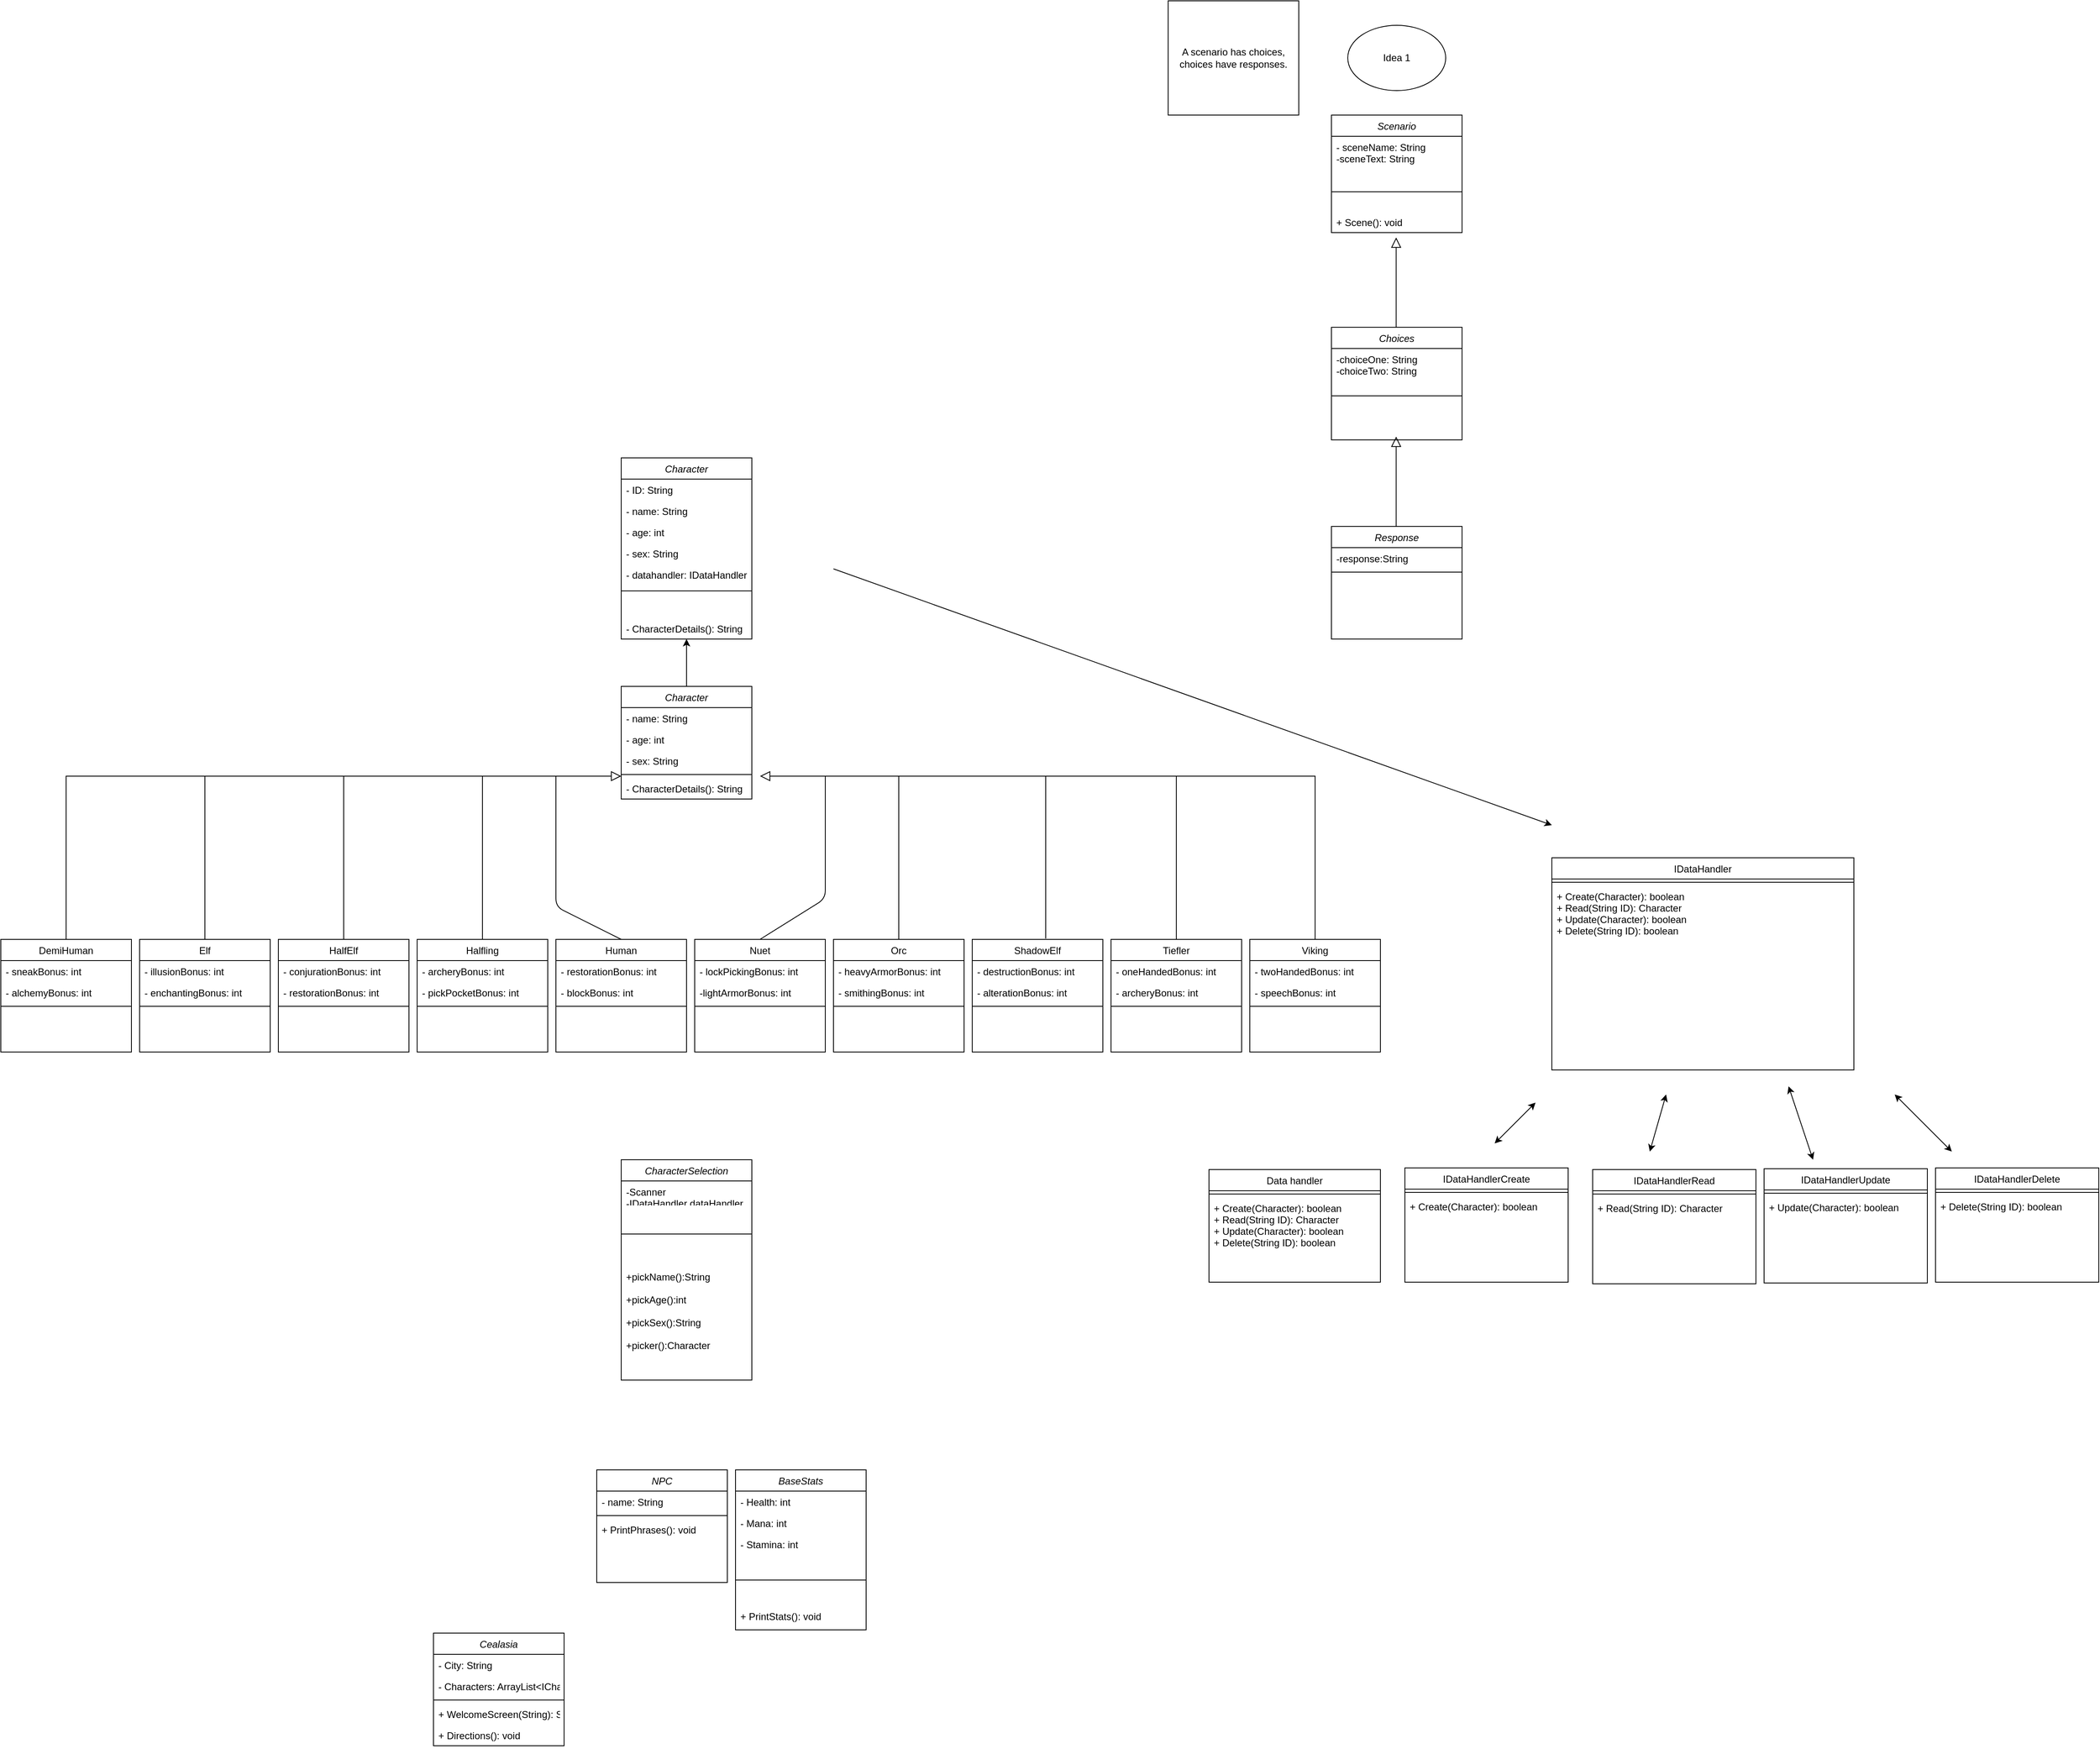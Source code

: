 <mxfile version="15.0.4" type="device"><diagram id="C5RBs43oDa-KdzZeNtuy" name="Page-1"><mxGraphModel dx="1773" dy="2984" grid="1" gridSize="10" guides="1" tooltips="1" connect="1" arrows="1" fold="1" page="1" pageScale="1" pageWidth="827" pageHeight="1169" math="0" shadow="0"><root><mxCell id="WIyWlLk6GJQsqaUBKTNV-0"/><mxCell id="WIyWlLk6GJQsqaUBKTNV-1" parent="WIyWlLk6GJQsqaUBKTNV-0"/><mxCell id="_zuGs2Rnu-nod5bPhHAP-18" value="" style="edgeStyle=orthogonalEdgeStyle;rounded=0;orthogonalLoop=1;jettySize=auto;html=1;" parent="WIyWlLk6GJQsqaUBKTNV-1" source="zkfFHV4jXpPFQw0GAbJ--0" target="_zuGs2Rnu-nod5bPhHAP-12" edge="1"><mxGeometry relative="1" as="geometry"/></mxCell><mxCell id="zkfFHV4jXpPFQw0GAbJ--0" value="Character" style="swimlane;fontStyle=2;align=center;verticalAlign=top;childLayout=stackLayout;horizontal=1;startSize=26;horizontalStack=0;resizeParent=1;resizeLast=0;collapsible=1;marginBottom=0;rounded=0;shadow=0;strokeWidth=1;" parent="WIyWlLk6GJQsqaUBKTNV-1" vertex="1"><mxGeometry y="-420" width="160" height="138" as="geometry"><mxRectangle x="230" y="140" width="160" height="26" as="alternateBounds"/></mxGeometry></mxCell><mxCell id="zkfFHV4jXpPFQw0GAbJ--1" value="- name: String" style="text;align=left;verticalAlign=top;spacingLeft=4;spacingRight=4;overflow=hidden;rotatable=0;points=[[0,0.5],[1,0.5]];portConstraint=eastwest;" parent="zkfFHV4jXpPFQw0GAbJ--0" vertex="1"><mxGeometry y="26" width="160" height="26" as="geometry"/></mxCell><mxCell id="zkfFHV4jXpPFQw0GAbJ--2" value="- age: int" style="text;align=left;verticalAlign=top;spacingLeft=4;spacingRight=4;overflow=hidden;rotatable=0;points=[[0,0.5],[1,0.5]];portConstraint=eastwest;rounded=0;shadow=0;html=0;" parent="zkfFHV4jXpPFQw0GAbJ--0" vertex="1"><mxGeometry y="52" width="160" height="26" as="geometry"/></mxCell><mxCell id="zkfFHV4jXpPFQw0GAbJ--3" value="- sex: String" style="text;align=left;verticalAlign=top;spacingLeft=4;spacingRight=4;overflow=hidden;rotatable=0;points=[[0,0.5],[1,0.5]];portConstraint=eastwest;rounded=0;shadow=0;html=0;" parent="zkfFHV4jXpPFQw0GAbJ--0" vertex="1"><mxGeometry y="78" width="160" height="26" as="geometry"/></mxCell><mxCell id="zkfFHV4jXpPFQw0GAbJ--4" value="" style="line;html=1;strokeWidth=1;align=left;verticalAlign=middle;spacingTop=-1;spacingLeft=3;spacingRight=3;rotatable=0;labelPosition=right;points=[];portConstraint=eastwest;" parent="zkfFHV4jXpPFQw0GAbJ--0" vertex="1"><mxGeometry y="104" width="160" height="8" as="geometry"/></mxCell><mxCell id="zkfFHV4jXpPFQw0GAbJ--5" value="- CharacterDetails(): String" style="text;align=left;verticalAlign=top;spacingLeft=4;spacingRight=4;overflow=hidden;rotatable=0;points=[[0,0.5],[1,0.5]];portConstraint=eastwest;" parent="zkfFHV4jXpPFQw0GAbJ--0" vertex="1"><mxGeometry y="112" width="160" height="26" as="geometry"/></mxCell><mxCell id="zkfFHV4jXpPFQw0GAbJ--6" value="DemiHuman" style="swimlane;fontStyle=0;align=center;verticalAlign=top;childLayout=stackLayout;horizontal=1;startSize=26;horizontalStack=0;resizeParent=1;resizeLast=0;collapsible=1;marginBottom=0;rounded=0;shadow=0;strokeWidth=1;" parent="WIyWlLk6GJQsqaUBKTNV-1" vertex="1"><mxGeometry x="-760" y="-110" width="160" height="138" as="geometry"><mxRectangle x="130" y="380" width="160" height="26" as="alternateBounds"/></mxGeometry></mxCell><mxCell id="zkfFHV4jXpPFQw0GAbJ--7" value="- sneakBonus: int" style="text;align=left;verticalAlign=top;spacingLeft=4;spacingRight=4;overflow=hidden;rotatable=0;points=[[0,0.5],[1,0.5]];portConstraint=eastwest;" parent="zkfFHV4jXpPFQw0GAbJ--6" vertex="1"><mxGeometry y="26" width="160" height="26" as="geometry"/></mxCell><mxCell id="zkfFHV4jXpPFQw0GAbJ--8" value="- alchemyBonus: int" style="text;align=left;verticalAlign=top;spacingLeft=4;spacingRight=4;overflow=hidden;rotatable=0;points=[[0,0.5],[1,0.5]];portConstraint=eastwest;rounded=0;shadow=0;html=0;" parent="zkfFHV4jXpPFQw0GAbJ--6" vertex="1"><mxGeometry y="52" width="160" height="26" as="geometry"/></mxCell><mxCell id="zkfFHV4jXpPFQw0GAbJ--9" value="" style="line;html=1;strokeWidth=1;align=left;verticalAlign=middle;spacingTop=-1;spacingLeft=3;spacingRight=3;rotatable=0;labelPosition=right;points=[];portConstraint=eastwest;" parent="zkfFHV4jXpPFQw0GAbJ--6" vertex="1"><mxGeometry y="78" width="160" height="8" as="geometry"/></mxCell><mxCell id="zkfFHV4jXpPFQw0GAbJ--12" value="" style="endArrow=block;endSize=10;endFill=0;shadow=0;strokeWidth=1;rounded=0;edgeStyle=elbowEdgeStyle;elbow=vertical;" parent="WIyWlLk6GJQsqaUBKTNV-1" source="zkfFHV4jXpPFQw0GAbJ--6" target="zkfFHV4jXpPFQw0GAbJ--0" edge="1"><mxGeometry width="160" relative="1" as="geometry"><mxPoint x="200" y="203" as="sourcePoint"/><mxPoint x="200" y="203" as="targetPoint"/><Array as="points"><mxPoint x="-480" y="-310"/><mxPoint x="50" y="280"/></Array></mxGeometry></mxCell><mxCell id="fjWB2XZVR1EdfDrwkpUX-0" value="Elf" style="swimlane;fontStyle=0;align=center;verticalAlign=top;childLayout=stackLayout;horizontal=1;startSize=26;horizontalStack=0;resizeParent=1;resizeLast=0;collapsible=1;marginBottom=0;rounded=0;shadow=0;strokeWidth=1;" parent="WIyWlLk6GJQsqaUBKTNV-1" vertex="1"><mxGeometry x="-590" y="-110" width="160" height="138" as="geometry"><mxRectangle x="-590" y="-110" width="160" height="26" as="alternateBounds"/></mxGeometry></mxCell><mxCell id="fjWB2XZVR1EdfDrwkpUX-1" value="- illusionBonus: int" style="text;align=left;verticalAlign=top;spacingLeft=4;spacingRight=4;overflow=hidden;rotatable=0;points=[[0,0.5],[1,0.5]];portConstraint=eastwest;" parent="fjWB2XZVR1EdfDrwkpUX-0" vertex="1"><mxGeometry y="26" width="160" height="26" as="geometry"/></mxCell><mxCell id="fjWB2XZVR1EdfDrwkpUX-2" value="- enchantingBonus: int" style="text;align=left;verticalAlign=top;spacingLeft=4;spacingRight=4;overflow=hidden;rotatable=0;points=[[0,0.5],[1,0.5]];portConstraint=eastwest;rounded=0;shadow=0;html=0;" parent="fjWB2XZVR1EdfDrwkpUX-0" vertex="1"><mxGeometry y="52" width="160" height="26" as="geometry"/></mxCell><mxCell id="fjWB2XZVR1EdfDrwkpUX-3" value="" style="line;html=1;strokeWidth=1;align=left;verticalAlign=middle;spacingTop=-1;spacingLeft=3;spacingRight=3;rotatable=0;labelPosition=right;points=[];portConstraint=eastwest;" parent="fjWB2XZVR1EdfDrwkpUX-0" vertex="1"><mxGeometry y="78" width="160" height="8" as="geometry"/></mxCell><mxCell id="fjWB2XZVR1EdfDrwkpUX-9" value="HalfElf" style="swimlane;fontStyle=0;align=center;verticalAlign=top;childLayout=stackLayout;horizontal=1;startSize=26;horizontalStack=0;resizeParent=1;resizeLast=0;collapsible=1;marginBottom=0;rounded=0;shadow=0;strokeWidth=1;" parent="WIyWlLk6GJQsqaUBKTNV-1" vertex="1"><mxGeometry x="-420" y="-110" width="160" height="138" as="geometry"><mxRectangle x="130" y="380" width="160" height="26" as="alternateBounds"/></mxGeometry></mxCell><mxCell id="fjWB2XZVR1EdfDrwkpUX-10" value="- conjurationBonus: int" style="text;align=left;verticalAlign=top;spacingLeft=4;spacingRight=4;overflow=hidden;rotatable=0;points=[[0,0.5],[1,0.5]];portConstraint=eastwest;" parent="fjWB2XZVR1EdfDrwkpUX-9" vertex="1"><mxGeometry y="26" width="160" height="26" as="geometry"/></mxCell><mxCell id="fjWB2XZVR1EdfDrwkpUX-11" value="- restorationBonus: int" style="text;align=left;verticalAlign=top;spacingLeft=4;spacingRight=4;overflow=hidden;rotatable=0;points=[[0,0.5],[1,0.5]];portConstraint=eastwest;rounded=0;shadow=0;html=0;" parent="fjWB2XZVR1EdfDrwkpUX-9" vertex="1"><mxGeometry y="52" width="160" height="26" as="geometry"/></mxCell><mxCell id="fjWB2XZVR1EdfDrwkpUX-12" value="" style="line;html=1;strokeWidth=1;align=left;verticalAlign=middle;spacingTop=-1;spacingLeft=3;spacingRight=3;rotatable=0;labelPosition=right;points=[];portConstraint=eastwest;" parent="fjWB2XZVR1EdfDrwkpUX-9" vertex="1"><mxGeometry y="78" width="160" height="8" as="geometry"/></mxCell><mxCell id="fjWB2XZVR1EdfDrwkpUX-15" value="Halfling" style="swimlane;fontStyle=0;align=center;verticalAlign=top;childLayout=stackLayout;horizontal=1;startSize=26;horizontalStack=0;resizeParent=1;resizeLast=0;collapsible=1;marginBottom=0;rounded=0;shadow=0;strokeWidth=1;" parent="WIyWlLk6GJQsqaUBKTNV-1" vertex="1"><mxGeometry x="-250" y="-110" width="160" height="138" as="geometry"><mxRectangle x="130" y="380" width="160" height="26" as="alternateBounds"/></mxGeometry></mxCell><mxCell id="fjWB2XZVR1EdfDrwkpUX-16" value="- archeryBonus: int" style="text;align=left;verticalAlign=top;spacingLeft=4;spacingRight=4;overflow=hidden;rotatable=0;points=[[0,0.5],[1,0.5]];portConstraint=eastwest;" parent="fjWB2XZVR1EdfDrwkpUX-15" vertex="1"><mxGeometry y="26" width="160" height="26" as="geometry"/></mxCell><mxCell id="fjWB2XZVR1EdfDrwkpUX-17" value="- pickPocketBonus: int" style="text;align=left;verticalAlign=top;spacingLeft=4;spacingRight=4;overflow=hidden;rotatable=0;points=[[0,0.5],[1,0.5]];portConstraint=eastwest;rounded=0;shadow=0;html=0;" parent="fjWB2XZVR1EdfDrwkpUX-15" vertex="1"><mxGeometry y="52" width="160" height="26" as="geometry"/></mxCell><mxCell id="fjWB2XZVR1EdfDrwkpUX-18" value="" style="line;html=1;strokeWidth=1;align=left;verticalAlign=middle;spacingTop=-1;spacingLeft=3;spacingRight=3;rotatable=0;labelPosition=right;points=[];portConstraint=eastwest;" parent="fjWB2XZVR1EdfDrwkpUX-15" vertex="1"><mxGeometry y="78" width="160" height="8" as="geometry"/></mxCell><mxCell id="fjWB2XZVR1EdfDrwkpUX-21" value="Human" style="swimlane;fontStyle=0;align=center;verticalAlign=top;childLayout=stackLayout;horizontal=1;startSize=26;horizontalStack=0;resizeParent=1;resizeLast=0;collapsible=1;marginBottom=0;rounded=0;shadow=0;strokeWidth=1;" parent="WIyWlLk6GJQsqaUBKTNV-1" vertex="1"><mxGeometry x="-80" y="-110" width="160" height="138" as="geometry"><mxRectangle x="130" y="380" width="160" height="26" as="alternateBounds"/></mxGeometry></mxCell><mxCell id="fjWB2XZVR1EdfDrwkpUX-22" value="- restorationBonus: int" style="text;align=left;verticalAlign=top;spacingLeft=4;spacingRight=4;overflow=hidden;rotatable=0;points=[[0,0.5],[1,0.5]];portConstraint=eastwest;" parent="fjWB2XZVR1EdfDrwkpUX-21" vertex="1"><mxGeometry y="26" width="160" height="26" as="geometry"/></mxCell><mxCell id="fjWB2XZVR1EdfDrwkpUX-23" value="- blockBonus: int" style="text;align=left;verticalAlign=top;spacingLeft=4;spacingRight=4;overflow=hidden;rotatable=0;points=[[0,0.5],[1,0.5]];portConstraint=eastwest;rounded=0;shadow=0;html=0;" parent="fjWB2XZVR1EdfDrwkpUX-21" vertex="1"><mxGeometry y="52" width="160" height="26" as="geometry"/></mxCell><mxCell id="fjWB2XZVR1EdfDrwkpUX-24" value="" style="line;html=1;strokeWidth=1;align=left;verticalAlign=middle;spacingTop=-1;spacingLeft=3;spacingRight=3;rotatable=0;labelPosition=right;points=[];portConstraint=eastwest;" parent="fjWB2XZVR1EdfDrwkpUX-21" vertex="1"><mxGeometry y="78" width="160" height="8" as="geometry"/></mxCell><mxCell id="fjWB2XZVR1EdfDrwkpUX-27" value="Nuet" style="swimlane;fontStyle=0;align=center;verticalAlign=top;childLayout=stackLayout;horizontal=1;startSize=26;horizontalStack=0;resizeParent=1;resizeLast=0;collapsible=1;marginBottom=0;rounded=0;shadow=0;strokeWidth=1;" parent="WIyWlLk6GJQsqaUBKTNV-1" vertex="1"><mxGeometry x="90" y="-110" width="160" height="138" as="geometry"><mxRectangle x="130" y="380" width="160" height="26" as="alternateBounds"/></mxGeometry></mxCell><mxCell id="fjWB2XZVR1EdfDrwkpUX-28" value="- lockPickingBonus: int" style="text;align=left;verticalAlign=top;spacingLeft=4;spacingRight=4;overflow=hidden;rotatable=0;points=[[0,0.5],[1,0.5]];portConstraint=eastwest;" parent="fjWB2XZVR1EdfDrwkpUX-27" vertex="1"><mxGeometry y="26" width="160" height="26" as="geometry"/></mxCell><mxCell id="fjWB2XZVR1EdfDrwkpUX-29" value="-lightArmorBonus: int" style="text;align=left;verticalAlign=top;spacingLeft=4;spacingRight=4;overflow=hidden;rotatable=0;points=[[0,0.5],[1,0.5]];portConstraint=eastwest;rounded=0;shadow=0;html=0;" parent="fjWB2XZVR1EdfDrwkpUX-27" vertex="1"><mxGeometry y="52" width="160" height="26" as="geometry"/></mxCell><mxCell id="fjWB2XZVR1EdfDrwkpUX-30" value="" style="line;html=1;strokeWidth=1;align=left;verticalAlign=middle;spacingTop=-1;spacingLeft=3;spacingRight=3;rotatable=0;labelPosition=right;points=[];portConstraint=eastwest;" parent="fjWB2XZVR1EdfDrwkpUX-27" vertex="1"><mxGeometry y="78" width="160" height="8" as="geometry"/></mxCell><mxCell id="fjWB2XZVR1EdfDrwkpUX-33" value="Orc" style="swimlane;fontStyle=0;align=center;verticalAlign=top;childLayout=stackLayout;horizontal=1;startSize=26;horizontalStack=0;resizeParent=1;resizeLast=0;collapsible=1;marginBottom=0;rounded=0;shadow=0;strokeWidth=1;" parent="WIyWlLk6GJQsqaUBKTNV-1" vertex="1"><mxGeometry x="260" y="-110" width="160" height="138" as="geometry"><mxRectangle x="130" y="380" width="160" height="26" as="alternateBounds"/></mxGeometry></mxCell><mxCell id="fjWB2XZVR1EdfDrwkpUX-34" value="- heavyArmorBonus: int" style="text;align=left;verticalAlign=top;spacingLeft=4;spacingRight=4;overflow=hidden;rotatable=0;points=[[0,0.5],[1,0.5]];portConstraint=eastwest;" parent="fjWB2XZVR1EdfDrwkpUX-33" vertex="1"><mxGeometry y="26" width="160" height="26" as="geometry"/></mxCell><mxCell id="fjWB2XZVR1EdfDrwkpUX-35" value="- smithingBonus: int" style="text;align=left;verticalAlign=top;spacingLeft=4;spacingRight=4;overflow=hidden;rotatable=0;points=[[0,0.5],[1,0.5]];portConstraint=eastwest;rounded=0;shadow=0;html=0;" parent="fjWB2XZVR1EdfDrwkpUX-33" vertex="1"><mxGeometry y="52" width="160" height="26" as="geometry"/></mxCell><mxCell id="fjWB2XZVR1EdfDrwkpUX-36" value="" style="line;html=1;strokeWidth=1;align=left;verticalAlign=middle;spacingTop=-1;spacingLeft=3;spacingRight=3;rotatable=0;labelPosition=right;points=[];portConstraint=eastwest;" parent="fjWB2XZVR1EdfDrwkpUX-33" vertex="1"><mxGeometry y="78" width="160" height="8" as="geometry"/></mxCell><mxCell id="fjWB2XZVR1EdfDrwkpUX-39" value="ShadowElf" style="swimlane;fontStyle=0;align=center;verticalAlign=top;childLayout=stackLayout;horizontal=1;startSize=26;horizontalStack=0;resizeParent=1;resizeLast=0;collapsible=1;marginBottom=0;rounded=0;shadow=0;strokeWidth=1;" parent="WIyWlLk6GJQsqaUBKTNV-1" vertex="1"><mxGeometry x="430" y="-110" width="160" height="138" as="geometry"><mxRectangle x="130" y="380" width="160" height="26" as="alternateBounds"/></mxGeometry></mxCell><mxCell id="fjWB2XZVR1EdfDrwkpUX-40" value="- destructionBonus: int" style="text;align=left;verticalAlign=top;spacingLeft=4;spacingRight=4;overflow=hidden;rotatable=0;points=[[0,0.5],[1,0.5]];portConstraint=eastwest;" parent="fjWB2XZVR1EdfDrwkpUX-39" vertex="1"><mxGeometry y="26" width="160" height="26" as="geometry"/></mxCell><mxCell id="fjWB2XZVR1EdfDrwkpUX-41" value="- alterationBonus: int" style="text;align=left;verticalAlign=top;spacingLeft=4;spacingRight=4;overflow=hidden;rotatable=0;points=[[0,0.5],[1,0.5]];portConstraint=eastwest;rounded=0;shadow=0;html=0;" parent="fjWB2XZVR1EdfDrwkpUX-39" vertex="1"><mxGeometry y="52" width="160" height="26" as="geometry"/></mxCell><mxCell id="fjWB2XZVR1EdfDrwkpUX-42" value="" style="line;html=1;strokeWidth=1;align=left;verticalAlign=middle;spacingTop=-1;spacingLeft=3;spacingRight=3;rotatable=0;labelPosition=right;points=[];portConstraint=eastwest;" parent="fjWB2XZVR1EdfDrwkpUX-39" vertex="1"><mxGeometry y="78" width="160" height="8" as="geometry"/></mxCell><mxCell id="fjWB2XZVR1EdfDrwkpUX-45" value="Tiefler" style="swimlane;fontStyle=0;align=center;verticalAlign=top;childLayout=stackLayout;horizontal=1;startSize=26;horizontalStack=0;resizeParent=1;resizeLast=0;collapsible=1;marginBottom=0;rounded=0;shadow=0;strokeWidth=1;" parent="WIyWlLk6GJQsqaUBKTNV-1" vertex="1"><mxGeometry x="600" y="-110" width="160" height="138" as="geometry"><mxRectangle x="130" y="380" width="160" height="26" as="alternateBounds"/></mxGeometry></mxCell><mxCell id="fjWB2XZVR1EdfDrwkpUX-46" value="- oneHandedBonus: int" style="text;align=left;verticalAlign=top;spacingLeft=4;spacingRight=4;overflow=hidden;rotatable=0;points=[[0,0.5],[1,0.5]];portConstraint=eastwest;" parent="fjWB2XZVR1EdfDrwkpUX-45" vertex="1"><mxGeometry y="26" width="160" height="26" as="geometry"/></mxCell><mxCell id="fjWB2XZVR1EdfDrwkpUX-47" value="- archeryBonus: int" style="text;align=left;verticalAlign=top;spacingLeft=4;spacingRight=4;overflow=hidden;rotatable=0;points=[[0,0.5],[1,0.5]];portConstraint=eastwest;rounded=0;shadow=0;html=0;" parent="fjWB2XZVR1EdfDrwkpUX-45" vertex="1"><mxGeometry y="52" width="160" height="26" as="geometry"/></mxCell><mxCell id="fjWB2XZVR1EdfDrwkpUX-48" value="" style="line;html=1;strokeWidth=1;align=left;verticalAlign=middle;spacingTop=-1;spacingLeft=3;spacingRight=3;rotatable=0;labelPosition=right;points=[];portConstraint=eastwest;" parent="fjWB2XZVR1EdfDrwkpUX-45" vertex="1"><mxGeometry y="78" width="160" height="8" as="geometry"/></mxCell><mxCell id="fjWB2XZVR1EdfDrwkpUX-51" value="Viking" style="swimlane;fontStyle=0;align=center;verticalAlign=top;childLayout=stackLayout;horizontal=1;startSize=26;horizontalStack=0;resizeParent=1;resizeLast=0;collapsible=1;marginBottom=0;rounded=0;shadow=0;strokeWidth=1;" parent="WIyWlLk6GJQsqaUBKTNV-1" vertex="1"><mxGeometry x="770" y="-110" width="160" height="138" as="geometry"><mxRectangle x="130" y="380" width="160" height="26" as="alternateBounds"/></mxGeometry></mxCell><mxCell id="fjWB2XZVR1EdfDrwkpUX-52" value="- twoHandedBonus: int" style="text;align=left;verticalAlign=top;spacingLeft=4;spacingRight=4;overflow=hidden;rotatable=0;points=[[0,0.5],[1,0.5]];portConstraint=eastwest;" parent="fjWB2XZVR1EdfDrwkpUX-51" vertex="1"><mxGeometry y="26" width="160" height="26" as="geometry"/></mxCell><mxCell id="fjWB2XZVR1EdfDrwkpUX-53" value="- speechBonus: int" style="text;align=left;verticalAlign=top;spacingLeft=4;spacingRight=4;overflow=hidden;rotatable=0;points=[[0,0.5],[1,0.5]];portConstraint=eastwest;rounded=0;shadow=0;html=0;" parent="fjWB2XZVR1EdfDrwkpUX-51" vertex="1"><mxGeometry y="52" width="160" height="26" as="geometry"/></mxCell><mxCell id="fjWB2XZVR1EdfDrwkpUX-54" value="" style="line;html=1;strokeWidth=1;align=left;verticalAlign=middle;spacingTop=-1;spacingLeft=3;spacingRight=3;rotatable=0;labelPosition=right;points=[];portConstraint=eastwest;" parent="fjWB2XZVR1EdfDrwkpUX-51" vertex="1"><mxGeometry y="78" width="160" height="8" as="geometry"/></mxCell><mxCell id="fjWB2XZVR1EdfDrwkpUX-57" value="" style="endArrow=block;endSize=10;endFill=0;shadow=0;strokeWidth=1;rounded=0;edgeStyle=elbowEdgeStyle;elbow=vertical;" parent="WIyWlLk6GJQsqaUBKTNV-1" edge="1"><mxGeometry width="160" relative="1" as="geometry"><mxPoint x="850" y="-110" as="sourcePoint"/><mxPoint x="170" y="-310" as="targetPoint"/><Array as="points"><mxPoint x="1050" y="-310"/><mxPoint x="1580" y="280"/></Array></mxGeometry></mxCell><mxCell id="fjWB2XZVR1EdfDrwkpUX-62" value="" style="endArrow=none;html=1;exitX=0.5;exitY=0;exitDx=0;exitDy=0;" parent="WIyWlLk6GJQsqaUBKTNV-1" source="fjWB2XZVR1EdfDrwkpUX-0" edge="1"><mxGeometry width="50" height="50" relative="1" as="geometry"><mxPoint x="-250" y="-180" as="sourcePoint"/><mxPoint x="-510" y="-310" as="targetPoint"/></mxGeometry></mxCell><mxCell id="fjWB2XZVR1EdfDrwkpUX-63" value="" style="endArrow=none;html=1;exitX=0.5;exitY=0;exitDx=0;exitDy=0;" parent="WIyWlLk6GJQsqaUBKTNV-1" source="fjWB2XZVR1EdfDrwkpUX-9" edge="1"><mxGeometry width="50" height="50" relative="1" as="geometry"><mxPoint x="-330" y="-120" as="sourcePoint"/><mxPoint x="-340" y="-310" as="targetPoint"/></mxGeometry></mxCell><mxCell id="fjWB2XZVR1EdfDrwkpUX-69" value="" style="endArrow=none;html=1;entryX=0.5;entryY=0;entryDx=0;entryDy=0;" parent="WIyWlLk6GJQsqaUBKTNV-1" target="fjWB2XZVR1EdfDrwkpUX-15" edge="1"><mxGeometry width="50" height="50" relative="1" as="geometry"><mxPoint x="-170" y="-310" as="sourcePoint"/><mxPoint x="-490" y="-290.0" as="targetPoint"/></mxGeometry></mxCell><mxCell id="fjWB2XZVR1EdfDrwkpUX-70" value="" style="endArrow=none;html=1;entryX=0.5;entryY=0;entryDx=0;entryDy=0;" parent="WIyWlLk6GJQsqaUBKTNV-1" target="fjWB2XZVR1EdfDrwkpUX-21" edge="1"><mxGeometry width="50" height="50" relative="1" as="geometry"><mxPoint x="-80" y="-310" as="sourcePoint"/><mxPoint x="-160" y="-100" as="targetPoint"/><Array as="points"><mxPoint x="-80" y="-200"/><mxPoint x="-80" y="-150"/></Array></mxGeometry></mxCell><mxCell id="fjWB2XZVR1EdfDrwkpUX-71" value="" style="endArrow=none;html=1;entryX=0.5;entryY=0;entryDx=0;entryDy=0;" parent="WIyWlLk6GJQsqaUBKTNV-1" target="fjWB2XZVR1EdfDrwkpUX-27" edge="1"><mxGeometry width="50" height="50" relative="1" as="geometry"><mxPoint x="250" y="-310" as="sourcePoint"/><mxPoint x="10" y="-100" as="targetPoint"/><Array as="points"><mxPoint x="250" y="-240"/><mxPoint x="250" y="-160"/></Array></mxGeometry></mxCell><mxCell id="fjWB2XZVR1EdfDrwkpUX-72" value="" style="endArrow=none;html=1;entryX=0.5;entryY=0;entryDx=0;entryDy=0;" parent="WIyWlLk6GJQsqaUBKTNV-1" target="fjWB2XZVR1EdfDrwkpUX-33" edge="1"><mxGeometry width="50" height="50" relative="1" as="geometry"><mxPoint x="340" y="-310" as="sourcePoint"/><mxPoint x="-160" y="-100" as="targetPoint"/></mxGeometry></mxCell><mxCell id="fjWB2XZVR1EdfDrwkpUX-73" value="" style="endArrow=none;html=1;" parent="WIyWlLk6GJQsqaUBKTNV-1" edge="1"><mxGeometry width="50" height="50" relative="1" as="geometry"><mxPoint x="520" y="-310" as="sourcePoint"/><mxPoint x="520" y="-111" as="targetPoint"/></mxGeometry></mxCell><mxCell id="fjWB2XZVR1EdfDrwkpUX-74" value="" style="endArrow=none;html=1;entryX=0.5;entryY=0;entryDx=0;entryDy=0;" parent="WIyWlLk6GJQsqaUBKTNV-1" target="fjWB2XZVR1EdfDrwkpUX-45" edge="1"><mxGeometry width="50" height="50" relative="1" as="geometry"><mxPoint x="680" y="-310" as="sourcePoint"/><mxPoint x="530" y="-101" as="targetPoint"/></mxGeometry></mxCell><mxCell id="fjWB2XZVR1EdfDrwkpUX-75" value="Cealasia" style="swimlane;fontStyle=2;align=center;verticalAlign=top;childLayout=stackLayout;horizontal=1;startSize=26;horizontalStack=0;resizeParent=1;resizeLast=0;collapsible=1;marginBottom=0;rounded=0;shadow=0;strokeWidth=1;" parent="WIyWlLk6GJQsqaUBKTNV-1" vertex="1"><mxGeometry x="-230" y="740" width="160" height="138" as="geometry"><mxRectangle x="230" y="140" width="160" height="26" as="alternateBounds"/></mxGeometry></mxCell><mxCell id="fjWB2XZVR1EdfDrwkpUX-76" value="- City: String" style="text;align=left;verticalAlign=top;spacingLeft=4;spacingRight=4;overflow=hidden;rotatable=0;points=[[0,0.5],[1,0.5]];portConstraint=eastwest;" parent="fjWB2XZVR1EdfDrwkpUX-75" vertex="1"><mxGeometry y="26" width="160" height="26" as="geometry"/></mxCell><mxCell id="fjWB2XZVR1EdfDrwkpUX-77" value="- Characters: ArrayList&lt;ICharacter&gt;" style="text;align=left;verticalAlign=top;spacingLeft=4;spacingRight=4;overflow=hidden;rotatable=0;points=[[0,0.5],[1,0.5]];portConstraint=eastwest;rounded=0;shadow=0;html=0;" parent="fjWB2XZVR1EdfDrwkpUX-75" vertex="1"><mxGeometry y="52" width="160" height="26" as="geometry"/></mxCell><mxCell id="fjWB2XZVR1EdfDrwkpUX-79" value="" style="line;html=1;strokeWidth=1;align=left;verticalAlign=middle;spacingTop=-1;spacingLeft=3;spacingRight=3;rotatable=0;labelPosition=right;points=[];portConstraint=eastwest;" parent="fjWB2XZVR1EdfDrwkpUX-75" vertex="1"><mxGeometry y="78" width="160" height="8" as="geometry"/></mxCell><mxCell id="fjWB2XZVR1EdfDrwkpUX-80" value="+ WelcomeScreen(String): String" style="text;align=left;verticalAlign=top;spacingLeft=4;spacingRight=4;overflow=hidden;rotatable=0;points=[[0,0.5],[1,0.5]];portConstraint=eastwest;" parent="fjWB2XZVR1EdfDrwkpUX-75" vertex="1"><mxGeometry y="86" width="160" height="26" as="geometry"/></mxCell><mxCell id="fjWB2XZVR1EdfDrwkpUX-81" value="+ Directions(): void" style="text;align=left;verticalAlign=top;spacingLeft=4;spacingRight=4;overflow=hidden;rotatable=0;points=[[0,0.5],[1,0.5]];portConstraint=eastwest;" parent="WIyWlLk6GJQsqaUBKTNV-1" vertex="1"><mxGeometry x="-230" y="852" width="160" height="26" as="geometry"/></mxCell><mxCell id="fjWB2XZVR1EdfDrwkpUX-82" value="NPC" style="swimlane;fontStyle=2;align=center;verticalAlign=top;childLayout=stackLayout;horizontal=1;startSize=26;horizontalStack=0;resizeParent=1;resizeLast=0;collapsible=1;marginBottom=0;rounded=0;shadow=0;strokeWidth=1;" parent="WIyWlLk6GJQsqaUBKTNV-1" vertex="1"><mxGeometry x="-30" y="540" width="160" height="138" as="geometry"><mxRectangle x="230" y="140" width="160" height="26" as="alternateBounds"/></mxGeometry></mxCell><mxCell id="fjWB2XZVR1EdfDrwkpUX-83" value="- name: String" style="text;align=left;verticalAlign=top;spacingLeft=4;spacingRight=4;overflow=hidden;rotatable=0;points=[[0,0.5],[1,0.5]];portConstraint=eastwest;" parent="fjWB2XZVR1EdfDrwkpUX-82" vertex="1"><mxGeometry y="26" width="160" height="26" as="geometry"/></mxCell><mxCell id="fjWB2XZVR1EdfDrwkpUX-85" value="" style="line;html=1;strokeWidth=1;align=left;verticalAlign=middle;spacingTop=-1;spacingLeft=3;spacingRight=3;rotatable=0;labelPosition=right;points=[];portConstraint=eastwest;" parent="fjWB2XZVR1EdfDrwkpUX-82" vertex="1"><mxGeometry y="52" width="160" height="8" as="geometry"/></mxCell><mxCell id="fjWB2XZVR1EdfDrwkpUX-86" value="+ PrintPhrases(): void" style="text;align=left;verticalAlign=top;spacingLeft=4;spacingRight=4;overflow=hidden;rotatable=0;points=[[0,0.5],[1,0.5]];portConstraint=eastwest;" parent="fjWB2XZVR1EdfDrwkpUX-82" vertex="1"><mxGeometry y="60" width="160" height="26" as="geometry"/></mxCell><mxCell id="fjWB2XZVR1EdfDrwkpUX-87" value="BaseStats" style="swimlane;fontStyle=2;align=center;verticalAlign=top;childLayout=stackLayout;horizontal=1;startSize=26;horizontalStack=0;resizeParent=1;resizeLast=0;collapsible=1;marginBottom=0;rounded=0;shadow=0;strokeWidth=1;" parent="WIyWlLk6GJQsqaUBKTNV-1" vertex="1"><mxGeometry x="140" y="540" width="160" height="196" as="geometry"><mxRectangle x="230" y="140" width="160" height="26" as="alternateBounds"/></mxGeometry></mxCell><mxCell id="fjWB2XZVR1EdfDrwkpUX-88" value="- Health: int" style="text;align=left;verticalAlign=top;spacingLeft=4;spacingRight=4;overflow=hidden;rotatable=0;points=[[0,0.5],[1,0.5]];portConstraint=eastwest;" parent="fjWB2XZVR1EdfDrwkpUX-87" vertex="1"><mxGeometry y="26" width="160" height="26" as="geometry"/></mxCell><mxCell id="fjWB2XZVR1EdfDrwkpUX-89" value="- Mana: int" style="text;align=left;verticalAlign=top;spacingLeft=4;spacingRight=4;overflow=hidden;rotatable=0;points=[[0,0.5],[1,0.5]];portConstraint=eastwest;rounded=0;shadow=0;html=0;" parent="fjWB2XZVR1EdfDrwkpUX-87" vertex="1"><mxGeometry y="52" width="160" height="26" as="geometry"/></mxCell><mxCell id="fjWB2XZVR1EdfDrwkpUX-92" value="- Stamina: int" style="text;align=left;verticalAlign=top;spacingLeft=4;spacingRight=4;overflow=hidden;rotatable=0;points=[[0,0.5],[1,0.5]];portConstraint=eastwest;rounded=0;shadow=0;html=0;" parent="fjWB2XZVR1EdfDrwkpUX-87" vertex="1"><mxGeometry y="78" width="160" height="26" as="geometry"/></mxCell><mxCell id="fjWB2XZVR1EdfDrwkpUX-90" value="" style="line;html=1;strokeWidth=1;align=left;verticalAlign=middle;spacingTop=-1;spacingLeft=3;spacingRight=3;rotatable=0;labelPosition=right;points=[];portConstraint=eastwest;" parent="fjWB2XZVR1EdfDrwkpUX-87" vertex="1"><mxGeometry y="104" width="160" height="62" as="geometry"/></mxCell><mxCell id="fjWB2XZVR1EdfDrwkpUX-91" value="+ PrintStats(): void" style="text;align=left;verticalAlign=top;spacingLeft=4;spacingRight=4;overflow=hidden;rotatable=0;points=[[0,0.5],[1,0.5]];portConstraint=eastwest;" parent="fjWB2XZVR1EdfDrwkpUX-87" vertex="1"><mxGeometry y="166" width="160" height="30" as="geometry"/></mxCell><mxCell id="_zuGs2Rnu-nod5bPhHAP-5" value="Data handler" style="swimlane;fontStyle=0;align=center;verticalAlign=top;childLayout=stackLayout;horizontal=1;startSize=26;horizontalStack=0;resizeParent=1;resizeLast=0;collapsible=1;marginBottom=0;rounded=0;shadow=0;strokeWidth=1;" parent="WIyWlLk6GJQsqaUBKTNV-1" vertex="1"><mxGeometry x="720" y="172" width="210" height="138" as="geometry"><mxRectangle x="130" y="380" width="160" height="26" as="alternateBounds"/></mxGeometry></mxCell><mxCell id="_zuGs2Rnu-nod5bPhHAP-8" value="" style="line;html=1;strokeWidth=1;align=left;verticalAlign=middle;spacingTop=-1;spacingLeft=3;spacingRight=3;rotatable=0;labelPosition=right;points=[];portConstraint=eastwest;" parent="_zuGs2Rnu-nod5bPhHAP-5" vertex="1"><mxGeometry y="26" width="210" height="8" as="geometry"/></mxCell><mxCell id="_zuGs2Rnu-nod5bPhHAP-11" value="+ Create(Character): boolean&#10;+ Read(String ID): Character&#10;+ Update(Character): boolean&#10;+ Delete(String ID): boolean&#10;" style="text;align=left;verticalAlign=top;spacingLeft=4;spacingRight=4;overflow=hidden;rotatable=0;points=[[0,0.5],[1,0.5]];portConstraint=eastwest;" parent="_zuGs2Rnu-nod5bPhHAP-5" vertex="1"><mxGeometry y="34" width="210" height="76" as="geometry"/></mxCell><mxCell id="_zuGs2Rnu-nod5bPhHAP-12" value="Character" style="swimlane;fontStyle=2;align=center;verticalAlign=top;childLayout=stackLayout;horizontal=1;startSize=26;horizontalStack=0;resizeParent=1;resizeLast=0;collapsible=1;marginBottom=0;rounded=0;shadow=0;strokeWidth=1;" parent="WIyWlLk6GJQsqaUBKTNV-1" vertex="1"><mxGeometry y="-700" width="160" height="222" as="geometry"><mxRectangle x="230" y="140" width="160" height="26" as="alternateBounds"/></mxGeometry></mxCell><mxCell id="_zuGs2Rnu-nod5bPhHAP-19" value="- ID: String" style="text;align=left;verticalAlign=top;spacingLeft=4;spacingRight=4;overflow=hidden;rotatable=0;points=[[0,0.5],[1,0.5]];portConstraint=eastwest;rounded=0;shadow=0;html=0;" parent="_zuGs2Rnu-nod5bPhHAP-12" vertex="1"><mxGeometry y="26" width="160" height="26" as="geometry"/></mxCell><mxCell id="_zuGs2Rnu-nod5bPhHAP-13" value="- name: String" style="text;align=left;verticalAlign=top;spacingLeft=4;spacingRight=4;overflow=hidden;rotatable=0;points=[[0,0.5],[1,0.5]];portConstraint=eastwest;" parent="_zuGs2Rnu-nod5bPhHAP-12" vertex="1"><mxGeometry y="52" width="160" height="26" as="geometry"/></mxCell><mxCell id="_zuGs2Rnu-nod5bPhHAP-14" value="- age: int" style="text;align=left;verticalAlign=top;spacingLeft=4;spacingRight=4;overflow=hidden;rotatable=0;points=[[0,0.5],[1,0.5]];portConstraint=eastwest;rounded=0;shadow=0;html=0;" parent="_zuGs2Rnu-nod5bPhHAP-12" vertex="1"><mxGeometry y="78" width="160" height="26" as="geometry"/></mxCell><mxCell id="_zuGs2Rnu-nod5bPhHAP-15" value="- sex: String" style="text;align=left;verticalAlign=top;spacingLeft=4;spacingRight=4;overflow=hidden;rotatable=0;points=[[0,0.5],[1,0.5]];portConstraint=eastwest;rounded=0;shadow=0;html=0;" parent="_zuGs2Rnu-nod5bPhHAP-12" vertex="1"><mxGeometry y="104" width="160" height="26" as="geometry"/></mxCell><mxCell id="_zuGs2Rnu-nod5bPhHAP-16" value="" style="line;html=1;strokeWidth=1;align=left;verticalAlign=middle;spacingTop=-1;spacingLeft=3;spacingRight=3;rotatable=0;labelPosition=right;points=[];portConstraint=eastwest;" parent="_zuGs2Rnu-nod5bPhHAP-12" vertex="1"><mxGeometry y="130" width="160" height="66" as="geometry"/></mxCell><mxCell id="_zuGs2Rnu-nod5bPhHAP-17" value="- CharacterDetails(): String" style="text;align=left;verticalAlign=top;spacingLeft=4;spacingRight=4;overflow=hidden;rotatable=0;points=[[0,0.5],[1,0.5]];portConstraint=eastwest;" parent="_zuGs2Rnu-nod5bPhHAP-12" vertex="1"><mxGeometry y="196" width="160" height="26" as="geometry"/></mxCell><mxCell id="_zuGs2Rnu-nod5bPhHAP-24" value="IDataHandlerCreate" style="swimlane;fontStyle=0;align=center;verticalAlign=top;childLayout=stackLayout;horizontal=1;startSize=26;horizontalStack=0;resizeParent=1;resizeLast=0;collapsible=1;marginBottom=0;rounded=0;shadow=0;strokeWidth=1;" parent="WIyWlLk6GJQsqaUBKTNV-1" vertex="1"><mxGeometry x="960" y="170" width="200" height="140" as="geometry"><mxRectangle x="130" y="380" width="160" height="26" as="alternateBounds"/></mxGeometry></mxCell><mxCell id="_zuGs2Rnu-nod5bPhHAP-27" value="" style="line;html=1;strokeWidth=1;align=left;verticalAlign=middle;spacingTop=-1;spacingLeft=3;spacingRight=3;rotatable=0;labelPosition=right;points=[];portConstraint=eastwest;" parent="_zuGs2Rnu-nod5bPhHAP-24" vertex="1"><mxGeometry y="26" width="200" height="8" as="geometry"/></mxCell><mxCell id="_zuGs2Rnu-nod5bPhHAP-28" value="+ Create(Character): boolean&#10;" style="text;align=left;verticalAlign=top;spacingLeft=4;spacingRight=4;overflow=hidden;rotatable=0;points=[[0,0.5],[1,0.5]];portConstraint=eastwest;" parent="_zuGs2Rnu-nod5bPhHAP-24" vertex="1"><mxGeometry y="34" width="200" height="76" as="geometry"/></mxCell><mxCell id="_zuGs2Rnu-nod5bPhHAP-48" value="IDataHandlerRead" style="swimlane;fontStyle=0;align=center;verticalAlign=top;childLayout=stackLayout;horizontal=1;startSize=26;horizontalStack=0;resizeParent=1;resizeLast=0;collapsible=1;marginBottom=0;rounded=0;shadow=0;strokeWidth=1;" parent="WIyWlLk6GJQsqaUBKTNV-1" vertex="1"><mxGeometry x="1190" y="172" width="200" height="140" as="geometry"><mxRectangle x="130" y="380" width="160" height="26" as="alternateBounds"/></mxGeometry></mxCell><mxCell id="_zuGs2Rnu-nod5bPhHAP-49" value="" style="line;html=1;strokeWidth=1;align=left;verticalAlign=middle;spacingTop=-1;spacingLeft=3;spacingRight=3;rotatable=0;labelPosition=right;points=[];portConstraint=eastwest;" parent="_zuGs2Rnu-nod5bPhHAP-48" vertex="1"><mxGeometry y="26" width="200" height="8" as="geometry"/></mxCell><mxCell id="_zuGs2Rnu-nod5bPhHAP-50" value="+ Read(String ID): Character" style="text;align=left;verticalAlign=top;spacingLeft=4;spacingRight=4;overflow=hidden;rotatable=0;points=[[0,0.5],[1,0.5]];portConstraint=eastwest;" parent="_zuGs2Rnu-nod5bPhHAP-48" vertex="1"><mxGeometry y="34" width="200" height="76" as="geometry"/></mxCell><mxCell id="_zuGs2Rnu-nod5bPhHAP-51" value="IDataHandlerUpdate" style="swimlane;fontStyle=0;align=center;verticalAlign=top;childLayout=stackLayout;horizontal=1;startSize=26;horizontalStack=0;resizeParent=1;resizeLast=0;collapsible=1;marginBottom=0;rounded=0;shadow=0;strokeWidth=1;" parent="WIyWlLk6GJQsqaUBKTNV-1" vertex="1"><mxGeometry x="1400" y="171" width="200" height="140" as="geometry"><mxRectangle x="130" y="380" width="160" height="26" as="alternateBounds"/></mxGeometry></mxCell><mxCell id="_zuGs2Rnu-nod5bPhHAP-52" value="" style="line;html=1;strokeWidth=1;align=left;verticalAlign=middle;spacingTop=-1;spacingLeft=3;spacingRight=3;rotatable=0;labelPosition=right;points=[];portConstraint=eastwest;" parent="_zuGs2Rnu-nod5bPhHAP-51" vertex="1"><mxGeometry y="26" width="200" height="8" as="geometry"/></mxCell><mxCell id="_zuGs2Rnu-nod5bPhHAP-53" value="+ Update(Character): boolean" style="text;align=left;verticalAlign=top;spacingLeft=4;spacingRight=4;overflow=hidden;rotatable=0;points=[[0,0.5],[1,0.5]];portConstraint=eastwest;" parent="_zuGs2Rnu-nod5bPhHAP-51" vertex="1"><mxGeometry y="34" width="200" height="76" as="geometry"/></mxCell><mxCell id="_zuGs2Rnu-nod5bPhHAP-54" value="IDataHandlerDelete" style="swimlane;fontStyle=0;align=center;verticalAlign=top;childLayout=stackLayout;horizontal=1;startSize=26;horizontalStack=0;resizeParent=1;resizeLast=0;collapsible=1;marginBottom=0;rounded=0;shadow=0;strokeWidth=1;" parent="WIyWlLk6GJQsqaUBKTNV-1" vertex="1"><mxGeometry x="1610" y="170" width="200" height="140" as="geometry"><mxRectangle x="130" y="380" width="160" height="26" as="alternateBounds"/></mxGeometry></mxCell><mxCell id="_zuGs2Rnu-nod5bPhHAP-55" value="" style="line;html=1;strokeWidth=1;align=left;verticalAlign=middle;spacingTop=-1;spacingLeft=3;spacingRight=3;rotatable=0;labelPosition=right;points=[];portConstraint=eastwest;" parent="_zuGs2Rnu-nod5bPhHAP-54" vertex="1"><mxGeometry y="26" width="200" height="8" as="geometry"/></mxCell><mxCell id="_zuGs2Rnu-nod5bPhHAP-56" value="+ Delete(String ID): boolean&#10;" style="text;align=left;verticalAlign=top;spacingLeft=4;spacingRight=4;overflow=hidden;rotatable=0;points=[[0,0.5],[1,0.5]];portConstraint=eastwest;" parent="_zuGs2Rnu-nod5bPhHAP-54" vertex="1"><mxGeometry y="34" width="200" height="76" as="geometry"/></mxCell><mxCell id="_zuGs2Rnu-nod5bPhHAP-58" value="IDataHandler" style="swimlane;fontStyle=0;align=center;verticalAlign=top;childLayout=stackLayout;horizontal=1;startSize=26;horizontalStack=0;resizeParent=1;resizeLast=0;collapsible=1;marginBottom=0;rounded=0;shadow=0;strokeWidth=1;" parent="WIyWlLk6GJQsqaUBKTNV-1" vertex="1"><mxGeometry x="1140" y="-210" width="370" height="260" as="geometry"><mxRectangle x="130" y="380" width="160" height="26" as="alternateBounds"/></mxGeometry></mxCell><mxCell id="_zuGs2Rnu-nod5bPhHAP-59" value="" style="line;html=1;strokeWidth=1;align=left;verticalAlign=middle;spacingTop=-1;spacingLeft=3;spacingRight=3;rotatable=0;labelPosition=right;points=[];portConstraint=eastwest;" parent="_zuGs2Rnu-nod5bPhHAP-58" vertex="1"><mxGeometry y="26" width="370" height="8" as="geometry"/></mxCell><mxCell id="_zuGs2Rnu-nod5bPhHAP-61" value="+ Create(Character): boolean&#10;+ Read(String ID): Character&#10;+ Update(Character): boolean&#10;+ Delete(String ID): boolean&#10;" style="text;align=left;verticalAlign=top;spacingLeft=4;spacingRight=4;overflow=hidden;rotatable=0;points=[[0,0.5],[1,0.5]];portConstraint=eastwest;" parent="_zuGs2Rnu-nod5bPhHAP-58" vertex="1"><mxGeometry y="34" width="370" height="76" as="geometry"/></mxCell><mxCell id="_zuGs2Rnu-nod5bPhHAP-62" value="- datahandler: IDataHandler" style="text;align=left;verticalAlign=top;spacingLeft=4;spacingRight=4;overflow=hidden;rotatable=0;points=[[0,0.5],[1,0.5]];portConstraint=eastwest;rounded=0;shadow=0;html=0;" parent="WIyWlLk6GJQsqaUBKTNV-1" vertex="1"><mxGeometry y="-570" width="160" height="26" as="geometry"/></mxCell><mxCell id="jqIqIWstCxj3UbZ8_mvp-0" value="" style="endArrow=classic;startArrow=classic;html=1;" parent="WIyWlLk6GJQsqaUBKTNV-1" edge="1"><mxGeometry width="50" height="50" relative="1" as="geometry"><mxPoint x="1070" y="140" as="sourcePoint"/><mxPoint x="1120" y="90" as="targetPoint"/></mxGeometry></mxCell><mxCell id="jqIqIWstCxj3UbZ8_mvp-1" value="" style="endArrow=classic;startArrow=classic;html=1;" parent="WIyWlLk6GJQsqaUBKTNV-1" edge="1"><mxGeometry width="50" height="50" relative="1" as="geometry"><mxPoint x="1260" y="150" as="sourcePoint"/><mxPoint x="1280" y="80" as="targetPoint"/></mxGeometry></mxCell><mxCell id="jqIqIWstCxj3UbZ8_mvp-4" value="" style="endArrow=classic;startArrow=classic;html=1;" parent="WIyWlLk6GJQsqaUBKTNV-1" edge="1"><mxGeometry width="50" height="50" relative="1" as="geometry"><mxPoint x="1460" y="160" as="sourcePoint"/><mxPoint x="1430" y="70" as="targetPoint"/></mxGeometry></mxCell><mxCell id="jqIqIWstCxj3UbZ8_mvp-5" value="" style="endArrow=classic;startArrow=classic;html=1;" parent="WIyWlLk6GJQsqaUBKTNV-1" edge="1"><mxGeometry width="50" height="50" relative="1" as="geometry"><mxPoint x="1630" y="150" as="sourcePoint"/><mxPoint x="1560" y="80" as="targetPoint"/></mxGeometry></mxCell><mxCell id="jqIqIWstCxj3UbZ8_mvp-6" value="" style="endArrow=classic;html=1;" parent="WIyWlLk6GJQsqaUBKTNV-1" edge="1"><mxGeometry width="50" height="50" relative="1" as="geometry"><mxPoint x="260" y="-564" as="sourcePoint"/><mxPoint x="1140" y="-250" as="targetPoint"/></mxGeometry></mxCell><mxCell id="c2oTV0Tqjvg_2Pkn_6t9-0" value="Response" style="swimlane;fontStyle=2;align=center;verticalAlign=top;childLayout=stackLayout;horizontal=1;startSize=26;horizontalStack=0;resizeParent=1;resizeLast=0;collapsible=1;marginBottom=0;rounded=0;shadow=0;strokeWidth=1;" parent="WIyWlLk6GJQsqaUBKTNV-1" vertex="1"><mxGeometry x="870" y="-616" width="160" height="138" as="geometry"><mxRectangle x="230" y="140" width="160" height="26" as="alternateBounds"/></mxGeometry></mxCell><mxCell id="c2oTV0Tqjvg_2Pkn_6t9-1" value="-response:String" style="text;align=left;verticalAlign=top;spacingLeft=4;spacingRight=4;overflow=hidden;rotatable=0;points=[[0,0.5],[1,0.5]];portConstraint=eastwest;" parent="c2oTV0Tqjvg_2Pkn_6t9-0" vertex="1"><mxGeometry y="26" width="160" height="26" as="geometry"/></mxCell><mxCell id="c2oTV0Tqjvg_2Pkn_6t9-2" value="" style="line;html=1;strokeWidth=1;align=left;verticalAlign=middle;spacingTop=-1;spacingLeft=3;spacingRight=3;rotatable=0;labelPosition=right;points=[];portConstraint=eastwest;" parent="c2oTV0Tqjvg_2Pkn_6t9-0" vertex="1"><mxGeometry y="52" width="160" height="8" as="geometry"/></mxCell><mxCell id="c2oTV0Tqjvg_2Pkn_6t9-4" value="Scenario" style="swimlane;fontStyle=2;align=center;verticalAlign=top;childLayout=stackLayout;horizontal=1;startSize=26;horizontalStack=0;resizeParent=1;resizeLast=0;collapsible=1;marginBottom=0;rounded=0;shadow=0;strokeWidth=1;" parent="WIyWlLk6GJQsqaUBKTNV-1" vertex="1"><mxGeometry x="870" y="-1120" width="160" height="144" as="geometry"><mxRectangle x="230" y="140" width="160" height="26" as="alternateBounds"/></mxGeometry></mxCell><mxCell id="c2oTV0Tqjvg_2Pkn_6t9-5" value="- sceneName: String&#10;-sceneText: String" style="text;align=left;verticalAlign=top;spacingLeft=4;spacingRight=4;overflow=hidden;rotatable=0;points=[[0,0.5],[1,0.5]];portConstraint=eastwest;" parent="c2oTV0Tqjvg_2Pkn_6t9-4" vertex="1"><mxGeometry y="26" width="160" height="44" as="geometry"/></mxCell><mxCell id="c2oTV0Tqjvg_2Pkn_6t9-6" value="" style="line;html=1;strokeWidth=1;align=left;verticalAlign=middle;spacingTop=-1;spacingLeft=3;spacingRight=3;rotatable=0;labelPosition=right;points=[];portConstraint=eastwest;" parent="c2oTV0Tqjvg_2Pkn_6t9-4" vertex="1"><mxGeometry y="70" width="160" height="48" as="geometry"/></mxCell><mxCell id="c2oTV0Tqjvg_2Pkn_6t9-7" value="+ Scene(): void" style="text;align=left;verticalAlign=top;spacingLeft=4;spacingRight=4;overflow=hidden;rotatable=0;points=[[0,0.5],[1,0.5]];portConstraint=eastwest;" parent="c2oTV0Tqjvg_2Pkn_6t9-4" vertex="1"><mxGeometry y="118" width="160" height="26" as="geometry"/></mxCell><mxCell id="c2oTV0Tqjvg_2Pkn_6t9-8" value="Choices" style="swimlane;fontStyle=2;align=center;verticalAlign=top;childLayout=stackLayout;horizontal=1;startSize=26;horizontalStack=0;resizeParent=1;resizeLast=0;collapsible=1;marginBottom=0;rounded=0;shadow=0;strokeWidth=1;" parent="WIyWlLk6GJQsqaUBKTNV-1" vertex="1"><mxGeometry x="870" y="-860" width="160" height="138" as="geometry"><mxRectangle x="230" y="140" width="160" height="26" as="alternateBounds"/></mxGeometry></mxCell><mxCell id="c2oTV0Tqjvg_2Pkn_6t9-9" value="-choiceOne: String&#10;-choiceTwo: String" style="text;align=left;verticalAlign=top;spacingLeft=4;spacingRight=4;overflow=hidden;rotatable=0;points=[[0,0.5],[1,0.5]];portConstraint=eastwest;" parent="c2oTV0Tqjvg_2Pkn_6t9-8" vertex="1"><mxGeometry y="26" width="160" height="54" as="geometry"/></mxCell><mxCell id="c2oTV0Tqjvg_2Pkn_6t9-10" value="" style="line;html=1;strokeWidth=1;align=left;verticalAlign=middle;spacingTop=-1;spacingLeft=3;spacingRight=3;rotatable=0;labelPosition=right;points=[];portConstraint=eastwest;" parent="c2oTV0Tqjvg_2Pkn_6t9-8" vertex="1"><mxGeometry y="80" width="160" height="8" as="geometry"/></mxCell><mxCell id="c2oTV0Tqjvg_2Pkn_6t9-12" value="Idea 1" style="ellipse;whiteSpace=wrap;html=1;" parent="WIyWlLk6GJQsqaUBKTNV-1" vertex="1"><mxGeometry x="890" y="-1230" width="120" height="80" as="geometry"/></mxCell><mxCell id="c2oTV0Tqjvg_2Pkn_6t9-13" value="" style="endArrow=block;endSize=10;endFill=0;shadow=0;strokeWidth=1;rounded=0;edgeStyle=elbowEdgeStyle;elbow=vertical;" parent="WIyWlLk6GJQsqaUBKTNV-1" edge="1"><mxGeometry width="160" relative="1" as="geometry"><mxPoint x="949.29" y="-686" as="sourcePoint"/><mxPoint x="949.29" y="-726" as="targetPoint"/><Array as="points"><mxPoint x="959.29" y="-616"/><mxPoint x="2059.29" y="64"/></Array></mxGeometry></mxCell><mxCell id="c2oTV0Tqjvg_2Pkn_6t9-14" value="" style="endArrow=block;endSize=10;endFill=0;shadow=0;strokeWidth=1;rounded=0;edgeStyle=elbowEdgeStyle;elbow=vertical;" parent="WIyWlLk6GJQsqaUBKTNV-1" edge="1"><mxGeometry width="160" relative="1" as="geometry"><mxPoint x="949.29" y="-930" as="sourcePoint"/><mxPoint x="949.29" y="-970" as="targetPoint"/><Array as="points"><mxPoint x="959.29" y="-860"/><mxPoint x="2059.29" y="-180"/></Array></mxGeometry></mxCell><mxCell id="c2oTV0Tqjvg_2Pkn_6t9-15" value="A scenario has choices, choices have responses." style="rounded=0;whiteSpace=wrap;html=1;" parent="WIyWlLk6GJQsqaUBKTNV-1" vertex="1"><mxGeometry x="670" y="-1260" width="160" height="140" as="geometry"/></mxCell><mxCell id="ynAACSrlzttSYiscQcU2-1" value="CharacterSelection" style="swimlane;fontStyle=2;align=center;verticalAlign=top;childLayout=stackLayout;horizontal=1;startSize=26;horizontalStack=0;resizeParent=1;resizeLast=0;collapsible=1;marginBottom=0;rounded=0;shadow=0;strokeWidth=1;" parent="WIyWlLk6GJQsqaUBKTNV-1" vertex="1"><mxGeometry y="160" width="160" height="270" as="geometry"><mxRectangle x="230" y="140" width="160" height="26" as="alternateBounds"/></mxGeometry></mxCell><mxCell id="ynAACSrlzttSYiscQcU2-2" value="-Scanner&#10;-IDataHandler dataHandler" style="text;align=left;verticalAlign=top;spacingLeft=4;spacingRight=4;overflow=hidden;rotatable=0;points=[[0,0.5],[1,0.5]];portConstraint=eastwest;" parent="ynAACSrlzttSYiscQcU2-1" vertex="1"><mxGeometry y="26" width="160" height="26" as="geometry"/></mxCell><mxCell id="ynAACSrlzttSYiscQcU2-5" value="" style="line;html=1;strokeWidth=1;align=left;verticalAlign=middle;spacingTop=-1;spacingLeft=3;spacingRight=3;rotatable=0;labelPosition=right;points=[];portConstraint=eastwest;" parent="ynAACSrlzttSYiscQcU2-1" vertex="1"><mxGeometry y="52" width="160" height="78" as="geometry"/></mxCell><mxCell id="ynAACSrlzttSYiscQcU2-9" value="+pickName():String" style="text;align=left;verticalAlign=top;spacingLeft=4;spacingRight=4;overflow=hidden;rotatable=0;points=[[0,0.5],[1,0.5]];portConstraint=eastwest;" parent="ynAACSrlzttSYiscQcU2-1" vertex="1"><mxGeometry y="130" width="160" height="28" as="geometry"/></mxCell><mxCell id="ynAACSrlzttSYiscQcU2-8" value="+pickAge():int" style="text;align=left;verticalAlign=top;spacingLeft=4;spacingRight=4;overflow=hidden;rotatable=0;points=[[0,0.5],[1,0.5]];portConstraint=eastwest;" parent="ynAACSrlzttSYiscQcU2-1" vertex="1"><mxGeometry y="158" width="160" height="28" as="geometry"/></mxCell><mxCell id="ynAACSrlzttSYiscQcU2-7" value="+pickSex():String" style="text;align=left;verticalAlign=top;spacingLeft=4;spacingRight=4;overflow=hidden;rotatable=0;points=[[0,0.5],[1,0.5]];portConstraint=eastwest;" parent="ynAACSrlzttSYiscQcU2-1" vertex="1"><mxGeometry y="186" width="160" height="28" as="geometry"/></mxCell><mxCell id="ynAACSrlzttSYiscQcU2-6" value="+picker():Character" style="text;align=left;verticalAlign=top;spacingLeft=4;spacingRight=4;overflow=hidden;rotatable=0;points=[[0,0.5],[1,0.5]];portConstraint=eastwest;" parent="ynAACSrlzttSYiscQcU2-1" vertex="1"><mxGeometry y="214" width="160" height="28" as="geometry"/></mxCell></root></mxGraphModel></diagram></mxfile>